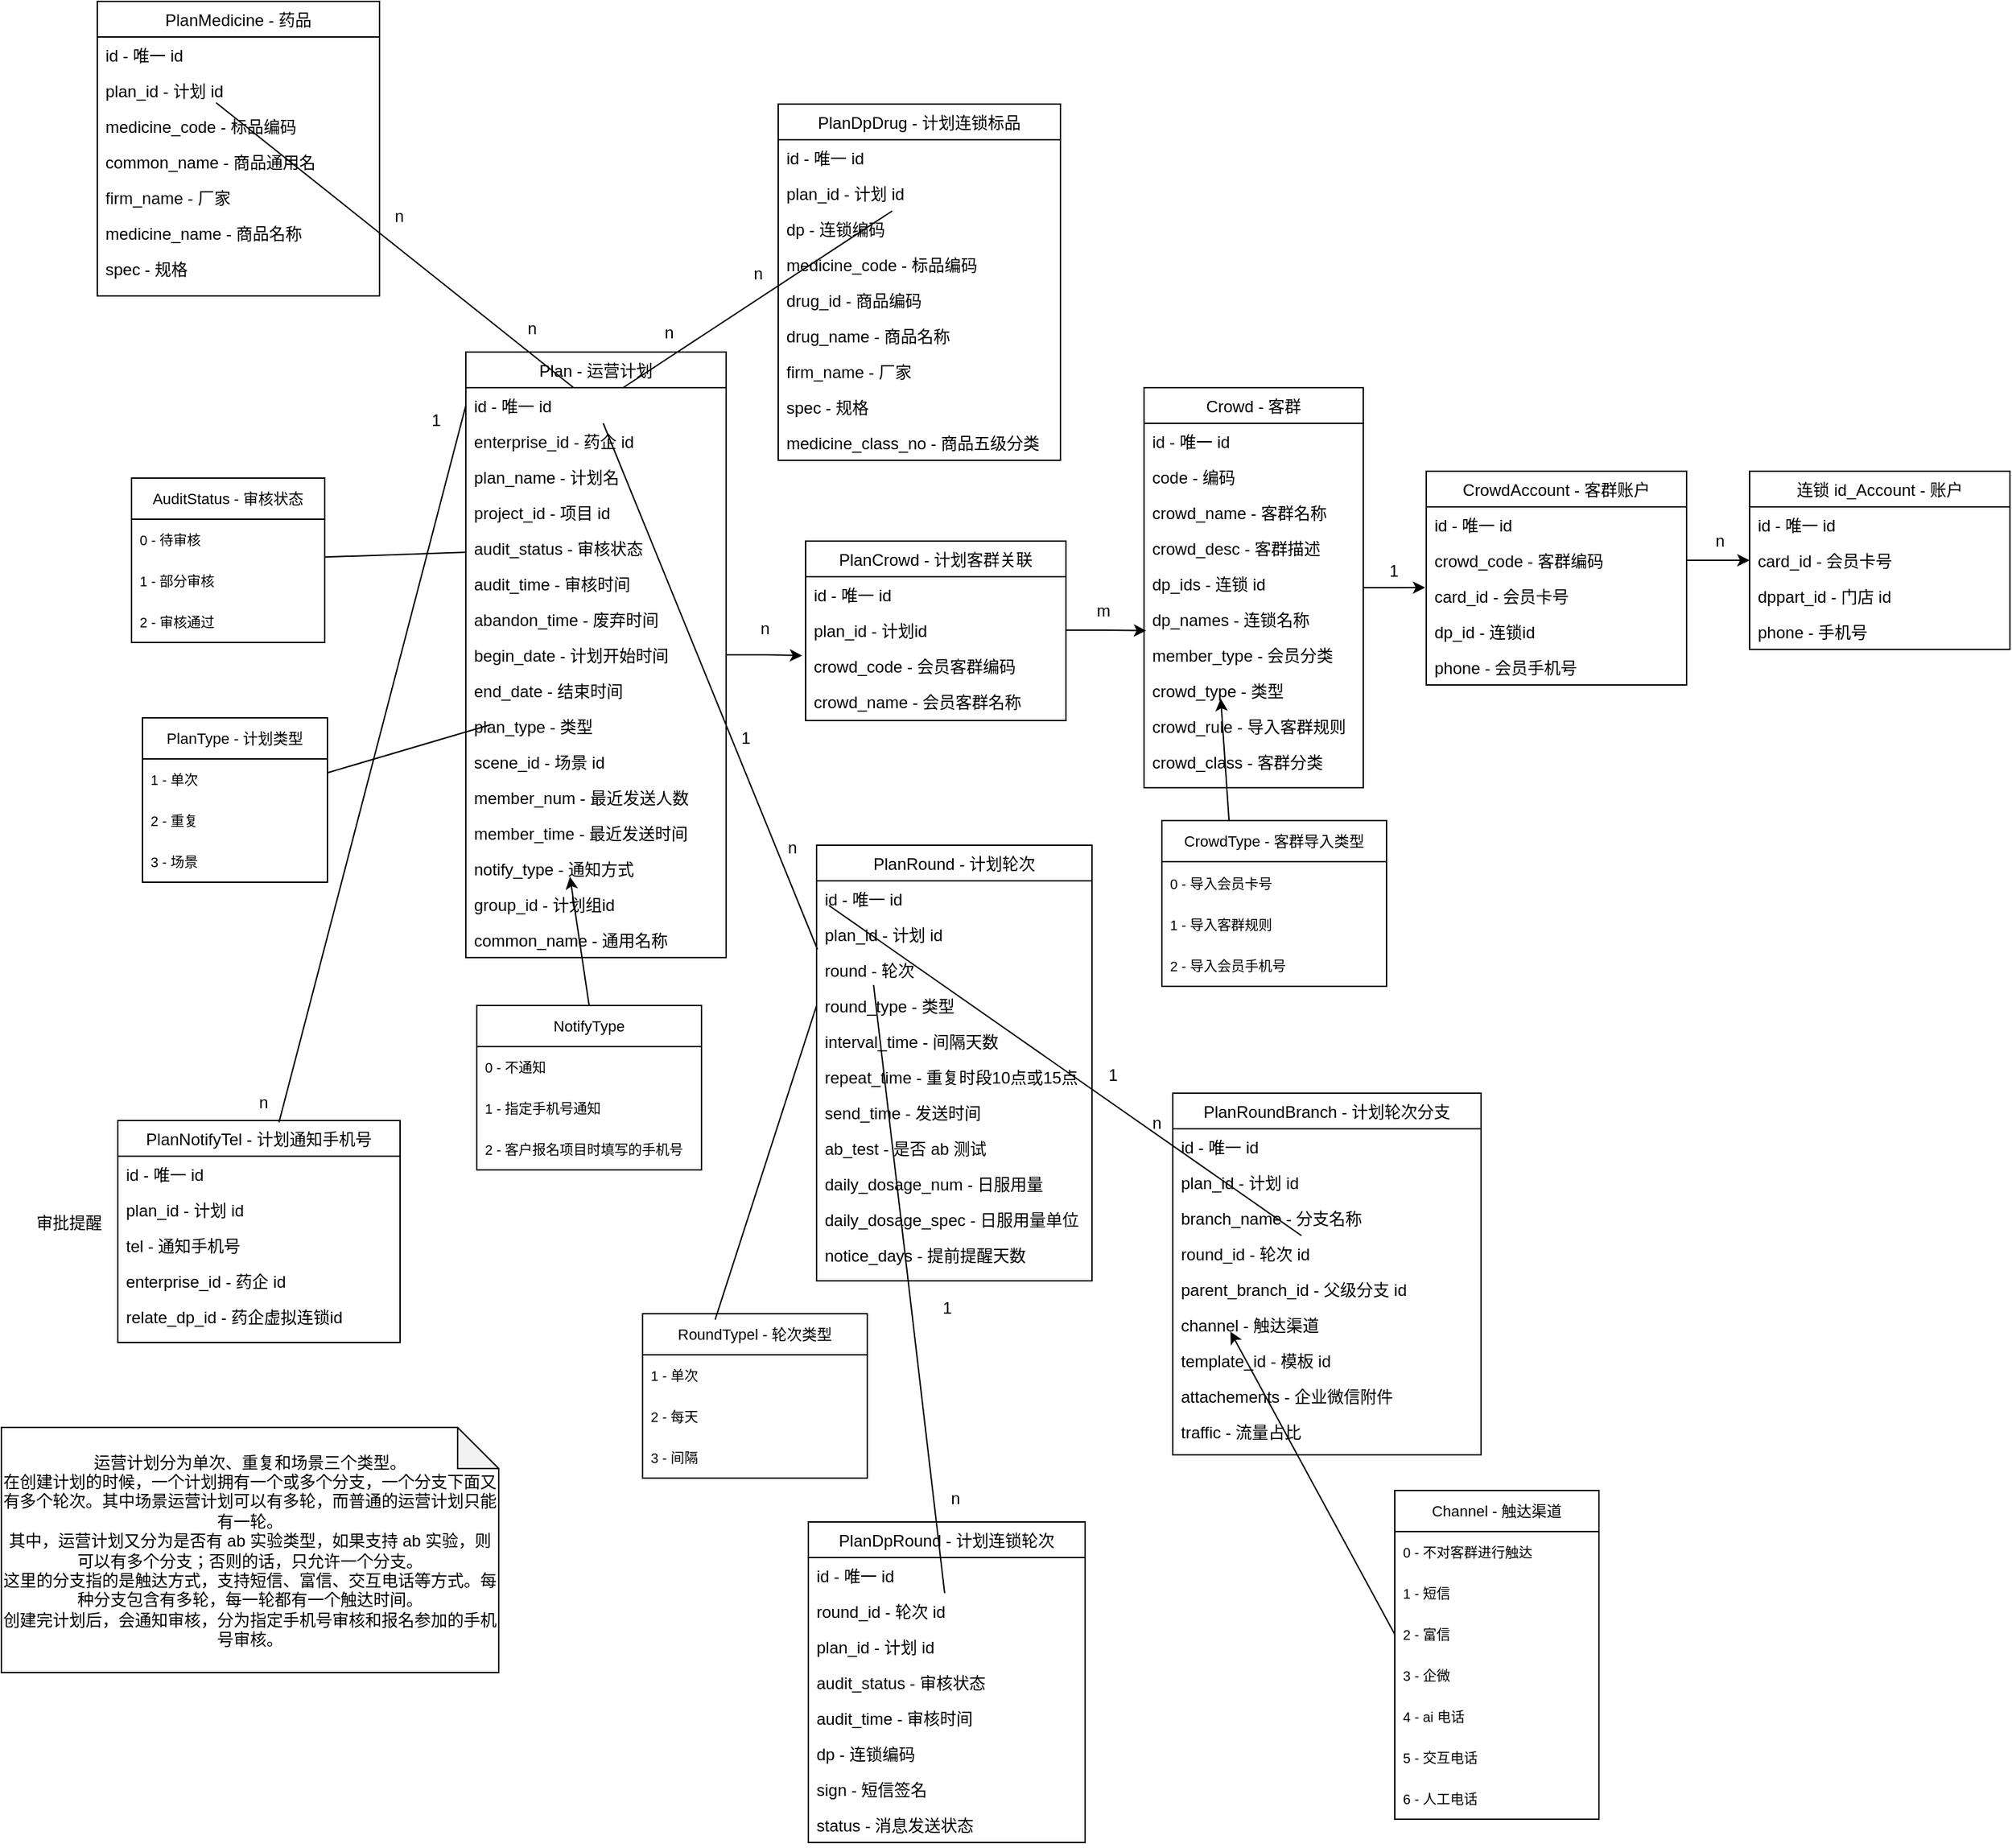 <mxfile version="24.7.6">
  <diagram id="C5RBs43oDa-KdzZeNtuy" name="Page-1">
    <mxGraphModel dx="2048" dy="1928" grid="0" gridSize="10" guides="1" tooltips="1" connect="1" arrows="1" fold="1" page="1" pageScale="1" pageWidth="827" pageHeight="1169" math="0" shadow="0">
      <root>
        <mxCell id="WIyWlLk6GJQsqaUBKTNV-0" />
        <mxCell id="WIyWlLk6GJQsqaUBKTNV-1" parent="WIyWlLk6GJQsqaUBKTNV-0" />
        <mxCell id="zkfFHV4jXpPFQw0GAbJ--17" value="Plan - 运营计划" style="swimlane;fontStyle=0;align=center;verticalAlign=top;childLayout=stackLayout;horizontal=1;startSize=26;horizontalStack=0;resizeParent=1;resizeLast=0;collapsible=1;marginBottom=0;rounded=0;shadow=0;strokeWidth=1;" parent="WIyWlLk6GJQsqaUBKTNV-1" vertex="1">
          <mxGeometry x="37" y="30" width="190" height="442" as="geometry">
            <mxRectangle x="550" y="140" width="160" height="26" as="alternateBounds" />
          </mxGeometry>
        </mxCell>
        <mxCell id="zkfFHV4jXpPFQw0GAbJ--18" value="id - 唯一 id" style="text;align=left;verticalAlign=top;spacingLeft=4;spacingRight=4;overflow=hidden;rotatable=0;points=[[0,0.5],[1,0.5]];portConstraint=eastwest;" parent="zkfFHV4jXpPFQw0GAbJ--17" vertex="1">
          <mxGeometry y="26" width="190" height="26" as="geometry" />
        </mxCell>
        <mxCell id="zkfFHV4jXpPFQw0GAbJ--19" value="enterprise_id - 药企 id" style="text;align=left;verticalAlign=top;spacingLeft=4;spacingRight=4;overflow=hidden;rotatable=0;points=[[0,0.5],[1,0.5]];portConstraint=eastwest;rounded=0;shadow=0;html=0;" parent="zkfFHV4jXpPFQw0GAbJ--17" vertex="1">
          <mxGeometry y="52" width="190" height="26" as="geometry" />
        </mxCell>
        <mxCell id="zkfFHV4jXpPFQw0GAbJ--20" value="plan_name - 计划名" style="text;align=left;verticalAlign=top;spacingLeft=4;spacingRight=4;overflow=hidden;rotatable=0;points=[[0,0.5],[1,0.5]];portConstraint=eastwest;rounded=0;shadow=0;html=0;" parent="zkfFHV4jXpPFQw0GAbJ--17" vertex="1">
          <mxGeometry y="78" width="190" height="26" as="geometry" />
        </mxCell>
        <mxCell id="zkfFHV4jXpPFQw0GAbJ--21" value="project_id - 项目 id" style="text;align=left;verticalAlign=top;spacingLeft=4;spacingRight=4;overflow=hidden;rotatable=0;points=[[0,0.5],[1,0.5]];portConstraint=eastwest;rounded=0;shadow=0;html=0;" parent="zkfFHV4jXpPFQw0GAbJ--17" vertex="1">
          <mxGeometry y="104" width="190" height="26" as="geometry" />
        </mxCell>
        <mxCell id="TR6bL41RCAvyLO98oC15-0" value="audit_status - 审核状态" style="text;align=left;verticalAlign=top;spacingLeft=4;spacingRight=4;overflow=hidden;rotatable=0;points=[[0,0.5],[1,0.5]];portConstraint=eastwest;rounded=0;shadow=0;html=0;" parent="zkfFHV4jXpPFQw0GAbJ--17" vertex="1">
          <mxGeometry y="130" width="190" height="26" as="geometry" />
        </mxCell>
        <mxCell id="TR6bL41RCAvyLO98oC15-1" value="audit_time - 审核时间" style="text;align=left;verticalAlign=top;spacingLeft=4;spacingRight=4;overflow=hidden;rotatable=0;points=[[0,0.5],[1,0.5]];portConstraint=eastwest;rounded=0;shadow=0;html=0;" parent="zkfFHV4jXpPFQw0GAbJ--17" vertex="1">
          <mxGeometry y="156" width="190" height="26" as="geometry" />
        </mxCell>
        <mxCell id="TR6bL41RCAvyLO98oC15-2" value="abandon_time - 废弃时间" style="text;align=left;verticalAlign=top;spacingLeft=4;spacingRight=4;overflow=hidden;rotatable=0;points=[[0,0.5],[1,0.5]];portConstraint=eastwest;rounded=0;shadow=0;html=0;" parent="zkfFHV4jXpPFQw0GAbJ--17" vertex="1">
          <mxGeometry y="182" width="190" height="26" as="geometry" />
        </mxCell>
        <mxCell id="TR6bL41RCAvyLO98oC15-3" value="begin_date - 计划开始时间" style="text;align=left;verticalAlign=top;spacingLeft=4;spacingRight=4;overflow=hidden;rotatable=0;points=[[0,0.5],[1,0.5]];portConstraint=eastwest;rounded=0;shadow=0;html=0;" parent="zkfFHV4jXpPFQw0GAbJ--17" vertex="1">
          <mxGeometry y="208" width="190" height="26" as="geometry" />
        </mxCell>
        <mxCell id="TR6bL41RCAvyLO98oC15-4" value="end_date - 结束时间" style="text;align=left;verticalAlign=top;spacingLeft=4;spacingRight=4;overflow=hidden;rotatable=0;points=[[0,0.5],[1,0.5]];portConstraint=eastwest;rounded=0;shadow=0;html=0;" parent="zkfFHV4jXpPFQw0GAbJ--17" vertex="1">
          <mxGeometry y="234" width="190" height="26" as="geometry" />
        </mxCell>
        <mxCell id="TR6bL41RCAvyLO98oC15-5" value="plan_type - 类型" style="text;align=left;verticalAlign=top;spacingLeft=4;spacingRight=4;overflow=hidden;rotatable=0;points=[[0,0.5],[1,0.5]];portConstraint=eastwest;rounded=0;shadow=0;html=0;" parent="zkfFHV4jXpPFQw0GAbJ--17" vertex="1">
          <mxGeometry y="260" width="190" height="26" as="geometry" />
        </mxCell>
        <mxCell id="TR6bL41RCAvyLO98oC15-6" value="scene_id - 场景 id" style="text;align=left;verticalAlign=top;spacingLeft=4;spacingRight=4;overflow=hidden;rotatable=0;points=[[0,0.5],[1,0.5]];portConstraint=eastwest;rounded=0;shadow=0;html=0;" parent="zkfFHV4jXpPFQw0GAbJ--17" vertex="1">
          <mxGeometry y="286" width="190" height="26" as="geometry" />
        </mxCell>
        <mxCell id="TR6bL41RCAvyLO98oC15-8" value="member_num - 最近发送人数" style="text;align=left;verticalAlign=top;spacingLeft=4;spacingRight=4;overflow=hidden;rotatable=0;points=[[0,0.5],[1,0.5]];portConstraint=eastwest;rounded=0;shadow=0;html=0;" parent="zkfFHV4jXpPFQw0GAbJ--17" vertex="1">
          <mxGeometry y="312" width="190" height="26" as="geometry" />
        </mxCell>
        <mxCell id="TR6bL41RCAvyLO98oC15-9" value="member_time - 最近发送时间" style="text;align=left;verticalAlign=top;spacingLeft=4;spacingRight=4;overflow=hidden;rotatable=0;points=[[0,0.5],[1,0.5]];portConstraint=eastwest;rounded=0;shadow=0;html=0;" parent="zkfFHV4jXpPFQw0GAbJ--17" vertex="1">
          <mxGeometry y="338" width="190" height="26" as="geometry" />
        </mxCell>
        <mxCell id="TR6bL41RCAvyLO98oC15-10" value="notify_type - 通知方式" style="text;align=left;verticalAlign=top;spacingLeft=4;spacingRight=4;overflow=hidden;rotatable=0;points=[[0,0.5],[1,0.5]];portConstraint=eastwest;rounded=0;shadow=0;html=0;" parent="zkfFHV4jXpPFQw0GAbJ--17" vertex="1">
          <mxGeometry y="364" width="190" height="26" as="geometry" />
        </mxCell>
        <mxCell id="TR6bL41RCAvyLO98oC15-17" value="" style="endArrow=classic;html=1;rounded=0;exitX=0.5;exitY=0;exitDx=0;exitDy=0;" parent="zkfFHV4jXpPFQw0GAbJ--17" source="TR6bL41RCAvyLO98oC15-13" edge="1">
          <mxGeometry width="50" height="50" relative="1" as="geometry">
            <mxPoint x="60" y="469" as="sourcePoint" />
            <mxPoint x="76" y="383" as="targetPoint" />
          </mxGeometry>
        </mxCell>
        <mxCell id="TR6bL41RCAvyLO98oC15-11" value="group_id - 计划组id" style="text;align=left;verticalAlign=top;spacingLeft=4;spacingRight=4;overflow=hidden;rotatable=0;points=[[0,0.5],[1,0.5]];portConstraint=eastwest;rounded=0;shadow=0;html=0;" parent="zkfFHV4jXpPFQw0GAbJ--17" vertex="1">
          <mxGeometry y="390" width="190" height="26" as="geometry" />
        </mxCell>
        <mxCell id="TR6bL41RCAvyLO98oC15-12" value="common_name - 通用名称" style="text;align=left;verticalAlign=top;spacingLeft=4;spacingRight=4;overflow=hidden;rotatable=0;points=[[0,0.5],[1,0.5]];portConstraint=eastwest;rounded=0;shadow=0;html=0;" parent="zkfFHV4jXpPFQw0GAbJ--17" vertex="1">
          <mxGeometry y="416" width="190" height="26" as="geometry" />
        </mxCell>
        <mxCell id="TR6bL41RCAvyLO98oC15-13" value="&lt;font style=&quot;font-size: 11px;&quot;&gt;NotifyType&lt;/font&gt;" style="swimlane;fontStyle=0;childLayout=stackLayout;horizontal=1;startSize=30;horizontalStack=0;resizeParent=1;resizeParentMax=0;resizeLast=0;collapsible=1;marginBottom=0;whiteSpace=wrap;html=1;" parent="WIyWlLk6GJQsqaUBKTNV-1" vertex="1">
          <mxGeometry x="45" y="507" width="164" height="120" as="geometry" />
        </mxCell>
        <mxCell id="TR6bL41RCAvyLO98oC15-14" value="&lt;font style=&quot;font-size: 10px;&quot;&gt;0 -&amp;nbsp;不通知&lt;/font&gt;" style="text;strokeColor=none;fillColor=none;align=left;verticalAlign=middle;spacingLeft=4;spacingRight=4;overflow=hidden;points=[[0,0.5],[1,0.5]];portConstraint=eastwest;rotatable=0;whiteSpace=wrap;html=1;" parent="TR6bL41RCAvyLO98oC15-13" vertex="1">
          <mxGeometry y="30" width="164" height="30" as="geometry" />
        </mxCell>
        <mxCell id="TR6bL41RCAvyLO98oC15-15" value="&lt;font style=&quot;font-size: 10px;&quot;&gt;1 -&amp;nbsp;指定手机号通知&lt;/font&gt;" style="text;strokeColor=none;fillColor=none;align=left;verticalAlign=middle;spacingLeft=4;spacingRight=4;overflow=hidden;points=[[0,0.5],[1,0.5]];portConstraint=eastwest;rotatable=0;whiteSpace=wrap;html=1;" parent="TR6bL41RCAvyLO98oC15-13" vertex="1">
          <mxGeometry y="60" width="164" height="30" as="geometry" />
        </mxCell>
        <mxCell id="TR6bL41RCAvyLO98oC15-16" value="&lt;font style=&quot;font-size: 10px;&quot;&gt;2 -&amp;nbsp;客户报名项目时填写的手机号&lt;/font&gt;" style="text;strokeColor=none;fillColor=none;align=left;verticalAlign=middle;spacingLeft=4;spacingRight=4;overflow=hidden;points=[[0,0.5],[1,0.5]];portConstraint=eastwest;rotatable=0;whiteSpace=wrap;html=1;" parent="TR6bL41RCAvyLO98oC15-13" vertex="1">
          <mxGeometry y="90" width="164" height="30" as="geometry" />
        </mxCell>
        <mxCell id="TR6bL41RCAvyLO98oC15-18" value="PlanCrowd - 计划客群关联" style="swimlane;fontStyle=0;align=center;verticalAlign=top;childLayout=stackLayout;horizontal=1;startSize=26;horizontalStack=0;resizeParent=1;resizeLast=0;collapsible=1;marginBottom=0;rounded=0;shadow=0;strokeWidth=1;" parent="WIyWlLk6GJQsqaUBKTNV-1" vertex="1">
          <mxGeometry x="285" y="168" width="190" height="131" as="geometry">
            <mxRectangle x="550" y="140" width="160" height="26" as="alternateBounds" />
          </mxGeometry>
        </mxCell>
        <mxCell id="TR6bL41RCAvyLO98oC15-19" value="id - 唯一 id" style="text;align=left;verticalAlign=top;spacingLeft=4;spacingRight=4;overflow=hidden;rotatable=0;points=[[0,0.5],[1,0.5]];portConstraint=eastwest;" parent="TR6bL41RCAvyLO98oC15-18" vertex="1">
          <mxGeometry y="26" width="190" height="26" as="geometry" />
        </mxCell>
        <mxCell id="TR6bL41RCAvyLO98oC15-20" value="plan_id - 计划id" style="text;align=left;verticalAlign=top;spacingLeft=4;spacingRight=4;overflow=hidden;rotatable=0;points=[[0,0.5],[1,0.5]];portConstraint=eastwest;rounded=0;shadow=0;html=0;" parent="TR6bL41RCAvyLO98oC15-18" vertex="1">
          <mxGeometry y="52" width="190" height="26" as="geometry" />
        </mxCell>
        <mxCell id="TR6bL41RCAvyLO98oC15-21" value="crowd_code - 会员客群编码" style="text;align=left;verticalAlign=top;spacingLeft=4;spacingRight=4;overflow=hidden;rotatable=0;points=[[0,0.5],[1,0.5]];portConstraint=eastwest;rounded=0;shadow=0;html=0;" parent="TR6bL41RCAvyLO98oC15-18" vertex="1">
          <mxGeometry y="78" width="190" height="26" as="geometry" />
        </mxCell>
        <mxCell id="TR6bL41RCAvyLO98oC15-22" value="crowd_name - 会员客群名称" style="text;align=left;verticalAlign=top;spacingLeft=4;spacingRight=4;overflow=hidden;rotatable=0;points=[[0,0.5],[1,0.5]];portConstraint=eastwest;rounded=0;shadow=0;html=0;" parent="TR6bL41RCAvyLO98oC15-18" vertex="1">
          <mxGeometry y="104" width="190" height="26" as="geometry" />
        </mxCell>
        <mxCell id="TR6bL41RCAvyLO98oC15-36" value="Crowd - 客群" style="swimlane;fontStyle=0;align=center;verticalAlign=top;childLayout=stackLayout;horizontal=1;startSize=26;horizontalStack=0;resizeParent=1;resizeLast=0;collapsible=1;marginBottom=0;rounded=0;shadow=0;strokeWidth=1;" parent="WIyWlLk6GJQsqaUBKTNV-1" vertex="1">
          <mxGeometry x="532" y="56" width="160" height="292" as="geometry">
            <mxRectangle x="550" y="140" width="160" height="26" as="alternateBounds" />
          </mxGeometry>
        </mxCell>
        <mxCell id="TR6bL41RCAvyLO98oC15-37" value="id - 唯一 id" style="text;align=left;verticalAlign=top;spacingLeft=4;spacingRight=4;overflow=hidden;rotatable=0;points=[[0,0.5],[1,0.5]];portConstraint=eastwest;" parent="TR6bL41RCAvyLO98oC15-36" vertex="1">
          <mxGeometry y="26" width="160" height="26" as="geometry" />
        </mxCell>
        <mxCell id="TR6bL41RCAvyLO98oC15-38" value="code - 编码" style="text;align=left;verticalAlign=top;spacingLeft=4;spacingRight=4;overflow=hidden;rotatable=0;points=[[0,0.5],[1,0.5]];portConstraint=eastwest;rounded=0;shadow=0;html=0;" parent="TR6bL41RCAvyLO98oC15-36" vertex="1">
          <mxGeometry y="52" width="160" height="26" as="geometry" />
        </mxCell>
        <mxCell id="TR6bL41RCAvyLO98oC15-39" value="crowd_name - 客群名称" style="text;align=left;verticalAlign=top;spacingLeft=4;spacingRight=4;overflow=hidden;rotatable=0;points=[[0,0.5],[1,0.5]];portConstraint=eastwest;rounded=0;shadow=0;html=0;" parent="TR6bL41RCAvyLO98oC15-36" vertex="1">
          <mxGeometry y="78" width="160" height="26" as="geometry" />
        </mxCell>
        <mxCell id="TR6bL41RCAvyLO98oC15-40" value="crowd_desc - 客群描述" style="text;align=left;verticalAlign=top;spacingLeft=4;spacingRight=4;overflow=hidden;rotatable=0;points=[[0,0.5],[1,0.5]];portConstraint=eastwest;rounded=0;shadow=0;html=0;" parent="TR6bL41RCAvyLO98oC15-36" vertex="1">
          <mxGeometry y="104" width="160" height="26" as="geometry" />
        </mxCell>
        <mxCell id="TR6bL41RCAvyLO98oC15-41" value="dp_ids - 连锁 id" style="text;align=left;verticalAlign=top;spacingLeft=4;spacingRight=4;overflow=hidden;rotatable=0;points=[[0,0.5],[1,0.5]];portConstraint=eastwest;rounded=0;shadow=0;html=0;" parent="TR6bL41RCAvyLO98oC15-36" vertex="1">
          <mxGeometry y="130" width="160" height="26" as="geometry" />
        </mxCell>
        <mxCell id="TR6bL41RCAvyLO98oC15-42" value="dp_names - 连锁名称" style="text;align=left;verticalAlign=top;spacingLeft=4;spacingRight=4;overflow=hidden;rotatable=0;points=[[0,0.5],[1,0.5]];portConstraint=eastwest;rounded=0;shadow=0;html=0;" parent="TR6bL41RCAvyLO98oC15-36" vertex="1">
          <mxGeometry y="156" width="160" height="26" as="geometry" />
        </mxCell>
        <mxCell id="TR6bL41RCAvyLO98oC15-43" value="member_type - 会员分类" style="text;align=left;verticalAlign=top;spacingLeft=4;spacingRight=4;overflow=hidden;rotatable=0;points=[[0,0.5],[1,0.5]];portConstraint=eastwest;rounded=0;shadow=0;html=0;" parent="TR6bL41RCAvyLO98oC15-36" vertex="1">
          <mxGeometry y="182" width="160" height="26" as="geometry" />
        </mxCell>
        <mxCell id="TR6bL41RCAvyLO98oC15-44" value="crowd_type - 类型" style="text;align=left;verticalAlign=top;spacingLeft=4;spacingRight=4;overflow=hidden;rotatable=0;points=[[0,0.5],[1,0.5]];portConstraint=eastwest;rounded=0;shadow=0;html=0;" parent="TR6bL41RCAvyLO98oC15-36" vertex="1">
          <mxGeometry y="208" width="160" height="26" as="geometry" />
        </mxCell>
        <mxCell id="TR6bL41RCAvyLO98oC15-59" value="" style="endArrow=classic;html=1;rounded=0;exitX=0.299;exitY=0;exitDx=0;exitDy=0;exitPerimeter=0;" parent="TR6bL41RCAvyLO98oC15-36" source="TR6bL41RCAvyLO98oC15-54" edge="1">
          <mxGeometry width="50" height="50" relative="1" as="geometry">
            <mxPoint x="189" y="305" as="sourcePoint" />
            <mxPoint x="56" y="227" as="targetPoint" />
          </mxGeometry>
        </mxCell>
        <mxCell id="TR6bL41RCAvyLO98oC15-45" value="crowd_rule - 导入客群规则" style="text;align=left;verticalAlign=top;spacingLeft=4;spacingRight=4;overflow=hidden;rotatable=0;points=[[0,0.5],[1,0.5]];portConstraint=eastwest;rounded=0;shadow=0;html=0;" parent="TR6bL41RCAvyLO98oC15-36" vertex="1">
          <mxGeometry y="234" width="160" height="26" as="geometry" />
        </mxCell>
        <mxCell id="TR6bL41RCAvyLO98oC15-46" value="crowd_class - 客群分类" style="text;align=left;verticalAlign=top;spacingLeft=4;spacingRight=4;overflow=hidden;rotatable=0;points=[[0,0.5],[1,0.5]];portConstraint=eastwest;rounded=0;shadow=0;html=0;" parent="TR6bL41RCAvyLO98oC15-36" vertex="1">
          <mxGeometry y="260" width="160" height="26" as="geometry" />
        </mxCell>
        <mxCell id="TR6bL41RCAvyLO98oC15-54" value="&lt;font style=&quot;font-size: 11px;&quot;&gt;CrowdType - 客群导入类型&lt;/font&gt;" style="swimlane;fontStyle=0;childLayout=stackLayout;horizontal=1;startSize=30;horizontalStack=0;resizeParent=1;resizeParentMax=0;resizeLast=0;collapsible=1;marginBottom=0;whiteSpace=wrap;html=1;" parent="WIyWlLk6GJQsqaUBKTNV-1" vertex="1">
          <mxGeometry x="545" y="372" width="164" height="121" as="geometry" />
        </mxCell>
        <mxCell id="TR6bL41RCAvyLO98oC15-55" value="&lt;font style=&quot;font-size: 10px;&quot;&gt;0 -&amp;nbsp;导入会员卡号&lt;/font&gt;" style="text;strokeColor=none;fillColor=none;align=left;verticalAlign=middle;spacingLeft=4;spacingRight=4;overflow=hidden;points=[[0,0.5],[1,0.5]];portConstraint=eastwest;rotatable=0;whiteSpace=wrap;html=1;" parent="TR6bL41RCAvyLO98oC15-54" vertex="1">
          <mxGeometry y="30" width="164" height="31" as="geometry" />
        </mxCell>
        <mxCell id="TR6bL41RCAvyLO98oC15-56" value="&lt;font style=&quot;font-size: 10px;&quot;&gt;1 -&amp;nbsp;导入客群规则&lt;/font&gt;" style="text;strokeColor=none;fillColor=none;align=left;verticalAlign=middle;spacingLeft=4;spacingRight=4;overflow=hidden;points=[[0,0.5],[1,0.5]];portConstraint=eastwest;rotatable=0;whiteSpace=wrap;html=1;" parent="TR6bL41RCAvyLO98oC15-54" vertex="1">
          <mxGeometry y="61" width="164" height="30" as="geometry" />
        </mxCell>
        <mxCell id="TR6bL41RCAvyLO98oC15-57" value="&lt;font style=&quot;font-size: 10px;&quot;&gt;2 -&amp;nbsp;导入会员手机号&lt;/font&gt;" style="text;strokeColor=none;fillColor=none;align=left;verticalAlign=middle;spacingLeft=4;spacingRight=4;overflow=hidden;points=[[0,0.5],[1,0.5]];portConstraint=eastwest;rotatable=0;whiteSpace=wrap;html=1;" parent="TR6bL41RCAvyLO98oC15-54" vertex="1">
          <mxGeometry y="91" width="164" height="30" as="geometry" />
        </mxCell>
        <mxCell id="TR6bL41RCAvyLO98oC15-62" style="edgeStyle=orthogonalEdgeStyle;rounded=0;orthogonalLoop=1;jettySize=auto;html=1;entryX=-0.013;entryY=0.214;entryDx=0;entryDy=0;entryPerimeter=0;" parent="WIyWlLk6GJQsqaUBKTNV-1" source="TR6bL41RCAvyLO98oC15-3" target="TR6bL41RCAvyLO98oC15-21" edge="1">
          <mxGeometry relative="1" as="geometry" />
        </mxCell>
        <mxCell id="TR6bL41RCAvyLO98oC15-63" value="" style="edgeStyle=orthogonalEdgeStyle;rounded=0;orthogonalLoop=1;jettySize=auto;html=1;entryX=0.01;entryY=0.821;entryDx=0;entryDy=0;entryPerimeter=0;" parent="WIyWlLk6GJQsqaUBKTNV-1" source="TR6bL41RCAvyLO98oC15-20" target="TR6bL41RCAvyLO98oC15-42" edge="1">
          <mxGeometry relative="1" as="geometry">
            <mxPoint x="520" y="233" as="targetPoint" />
          </mxGeometry>
        </mxCell>
        <mxCell id="TR6bL41RCAvyLO98oC15-64" value="n" style="text;html=1;align=center;verticalAlign=middle;resizable=0;points=[];autosize=1;strokeColor=none;fillColor=none;" parent="WIyWlLk6GJQsqaUBKTNV-1" vertex="1">
          <mxGeometry x="242" y="219" width="25" height="26" as="geometry" />
        </mxCell>
        <mxCell id="TR6bL41RCAvyLO98oC15-65" value="m" style="text;html=1;align=center;verticalAlign=middle;resizable=0;points=[];autosize=1;strokeColor=none;fillColor=none;" parent="WIyWlLk6GJQsqaUBKTNV-1" vertex="1">
          <mxGeometry x="488" y="206" width="28" height="26" as="geometry" />
        </mxCell>
        <mxCell id="TR6bL41RCAvyLO98oC15-66" value="CrowdAccount - 客群账户" style="swimlane;fontStyle=0;align=center;verticalAlign=top;childLayout=stackLayout;horizontal=1;startSize=26;horizontalStack=0;resizeParent=1;resizeLast=0;collapsible=1;marginBottom=0;rounded=0;shadow=0;strokeWidth=1;" parent="WIyWlLk6GJQsqaUBKTNV-1" vertex="1">
          <mxGeometry x="738" y="117" width="190" height="156" as="geometry">
            <mxRectangle x="550" y="140" width="160" height="26" as="alternateBounds" />
          </mxGeometry>
        </mxCell>
        <mxCell id="TR6bL41RCAvyLO98oC15-67" value="id - 唯一 id" style="text;align=left;verticalAlign=top;spacingLeft=4;spacingRight=4;overflow=hidden;rotatable=0;points=[[0,0.5],[1,0.5]];portConstraint=eastwest;" parent="TR6bL41RCAvyLO98oC15-66" vertex="1">
          <mxGeometry y="26" width="190" height="26" as="geometry" />
        </mxCell>
        <mxCell id="TR6bL41RCAvyLO98oC15-68" value="crowd_code - 客群编码" style="text;align=left;verticalAlign=top;spacingLeft=4;spacingRight=4;overflow=hidden;rotatable=0;points=[[0,0.5],[1,0.5]];portConstraint=eastwest;rounded=0;shadow=0;html=0;" parent="TR6bL41RCAvyLO98oC15-66" vertex="1">
          <mxGeometry y="52" width="190" height="26" as="geometry" />
        </mxCell>
        <mxCell id="TR6bL41RCAvyLO98oC15-69" value="card_id - 会员卡号" style="text;align=left;verticalAlign=top;spacingLeft=4;spacingRight=4;overflow=hidden;rotatable=0;points=[[0,0.5],[1,0.5]];portConstraint=eastwest;rounded=0;shadow=0;html=0;" parent="TR6bL41RCAvyLO98oC15-66" vertex="1">
          <mxGeometry y="78" width="190" height="26" as="geometry" />
        </mxCell>
        <mxCell id="TR6bL41RCAvyLO98oC15-70" value="dp_id - 连锁id" style="text;align=left;verticalAlign=top;spacingLeft=4;spacingRight=4;overflow=hidden;rotatable=0;points=[[0,0.5],[1,0.5]];portConstraint=eastwest;rounded=0;shadow=0;html=0;" parent="TR6bL41RCAvyLO98oC15-66" vertex="1">
          <mxGeometry y="104" width="190" height="26" as="geometry" />
        </mxCell>
        <mxCell id="TR6bL41RCAvyLO98oC15-71" value="phone - 会员手机号" style="text;align=left;verticalAlign=top;spacingLeft=4;spacingRight=4;overflow=hidden;rotatable=0;points=[[0,0.5],[1,0.5]];portConstraint=eastwest;rounded=0;shadow=0;html=0;" parent="TR6bL41RCAvyLO98oC15-66" vertex="1">
          <mxGeometry y="130" width="190" height="26" as="geometry" />
        </mxCell>
        <mxCell id="TR6bL41RCAvyLO98oC15-72" value="连锁 id_Account - 账户" style="swimlane;fontStyle=0;align=center;verticalAlign=top;childLayout=stackLayout;horizontal=1;startSize=26;horizontalStack=0;resizeParent=1;resizeLast=0;collapsible=1;marginBottom=0;rounded=0;shadow=0;strokeWidth=1;" parent="WIyWlLk6GJQsqaUBKTNV-1" vertex="1">
          <mxGeometry x="974" y="117" width="190" height="130" as="geometry">
            <mxRectangle x="550" y="140" width="160" height="26" as="alternateBounds" />
          </mxGeometry>
        </mxCell>
        <mxCell id="TR6bL41RCAvyLO98oC15-73" value="id - 唯一 id" style="text;align=left;verticalAlign=top;spacingLeft=4;spacingRight=4;overflow=hidden;rotatable=0;points=[[0,0.5],[1,0.5]];portConstraint=eastwest;" parent="TR6bL41RCAvyLO98oC15-72" vertex="1">
          <mxGeometry y="26" width="190" height="26" as="geometry" />
        </mxCell>
        <mxCell id="TR6bL41RCAvyLO98oC15-75" value="card_id - 会员卡号" style="text;align=left;verticalAlign=top;spacingLeft=4;spacingRight=4;overflow=hidden;rotatable=0;points=[[0,0.5],[1,0.5]];portConstraint=eastwest;rounded=0;shadow=0;html=0;" parent="TR6bL41RCAvyLO98oC15-72" vertex="1">
          <mxGeometry y="52" width="190" height="26" as="geometry" />
        </mxCell>
        <mxCell id="TR6bL41RCAvyLO98oC15-76" value="dppart_id - 门店 id" style="text;align=left;verticalAlign=top;spacingLeft=4;spacingRight=4;overflow=hidden;rotatable=0;points=[[0,0.5],[1,0.5]];portConstraint=eastwest;rounded=0;shadow=0;html=0;" parent="TR6bL41RCAvyLO98oC15-72" vertex="1">
          <mxGeometry y="78" width="190" height="26" as="geometry" />
        </mxCell>
        <mxCell id="TR6bL41RCAvyLO98oC15-77" value="phone - 手机号" style="text;align=left;verticalAlign=top;spacingLeft=4;spacingRight=4;overflow=hidden;rotatable=0;points=[[0,0.5],[1,0.5]];portConstraint=eastwest;rounded=0;shadow=0;html=0;" parent="TR6bL41RCAvyLO98oC15-72" vertex="1">
          <mxGeometry y="104" width="190" height="26" as="geometry" />
        </mxCell>
        <mxCell id="TR6bL41RCAvyLO98oC15-78" style="edgeStyle=orthogonalEdgeStyle;rounded=0;orthogonalLoop=1;jettySize=auto;html=1;entryX=-0.004;entryY=0.265;entryDx=0;entryDy=0;entryPerimeter=0;" parent="WIyWlLk6GJQsqaUBKTNV-1" source="TR6bL41RCAvyLO98oC15-36" target="TR6bL41RCAvyLO98oC15-69" edge="1">
          <mxGeometry relative="1" as="geometry" />
        </mxCell>
        <mxCell id="TR6bL41RCAvyLO98oC15-79" style="edgeStyle=orthogonalEdgeStyle;rounded=0;orthogonalLoop=1;jettySize=auto;html=1;entryX=0;entryY=0.5;entryDx=0;entryDy=0;" parent="WIyWlLk6GJQsqaUBKTNV-1" source="TR6bL41RCAvyLO98oC15-68" target="TR6bL41RCAvyLO98oC15-75" edge="1">
          <mxGeometry relative="1" as="geometry" />
        </mxCell>
        <mxCell id="TR6bL41RCAvyLO98oC15-80" value="1" style="text;html=1;align=center;verticalAlign=middle;resizable=0;points=[];autosize=1;strokeColor=none;fillColor=none;" parent="WIyWlLk6GJQsqaUBKTNV-1" vertex="1">
          <mxGeometry x="701" y="177" width="25" height="26" as="geometry" />
        </mxCell>
        <mxCell id="TR6bL41RCAvyLO98oC15-81" value="n" style="text;html=1;align=center;verticalAlign=middle;resizable=0;points=[];autosize=1;strokeColor=none;fillColor=none;" parent="WIyWlLk6GJQsqaUBKTNV-1" vertex="1">
          <mxGeometry x="939" y="155" width="25" height="26" as="geometry" />
        </mxCell>
        <mxCell id="TR6bL41RCAvyLO98oC15-83" value="PlanDpRound - 计划连锁轮次" style="swimlane;fontStyle=0;align=center;verticalAlign=top;childLayout=stackLayout;horizontal=1;startSize=26;horizontalStack=0;resizeParent=1;resizeLast=0;collapsible=1;marginBottom=0;rounded=0;shadow=0;strokeWidth=1;" parent="WIyWlLk6GJQsqaUBKTNV-1" vertex="1">
          <mxGeometry x="287" y="884" width="202" height="234" as="geometry">
            <mxRectangle x="550" y="140" width="160" height="26" as="alternateBounds" />
          </mxGeometry>
        </mxCell>
        <mxCell id="TR6bL41RCAvyLO98oC15-84" value="id - 唯一 id" style="text;align=left;verticalAlign=top;spacingLeft=4;spacingRight=4;overflow=hidden;rotatable=0;points=[[0,0.5],[1,0.5]];portConstraint=eastwest;" parent="TR6bL41RCAvyLO98oC15-83" vertex="1">
          <mxGeometry y="26" width="202" height="26" as="geometry" />
        </mxCell>
        <mxCell id="TR6bL41RCAvyLO98oC15-85" value="round_id - 轮次 id" style="text;align=left;verticalAlign=top;spacingLeft=4;spacingRight=4;overflow=hidden;rotatable=0;points=[[0,0.5],[1,0.5]];portConstraint=eastwest;rounded=0;shadow=0;html=0;" parent="TR6bL41RCAvyLO98oC15-83" vertex="1">
          <mxGeometry y="52" width="202" height="26" as="geometry" />
        </mxCell>
        <mxCell id="TR6bL41RCAvyLO98oC15-86" value="plan_id - 计划 id" style="text;align=left;verticalAlign=top;spacingLeft=4;spacingRight=4;overflow=hidden;rotatable=0;points=[[0,0.5],[1,0.5]];portConstraint=eastwest;rounded=0;shadow=0;html=0;" parent="TR6bL41RCAvyLO98oC15-83" vertex="1">
          <mxGeometry y="78" width="202" height="26" as="geometry" />
        </mxCell>
        <mxCell id="TR6bL41RCAvyLO98oC15-87" value="audit_status - 审核状态" style="text;align=left;verticalAlign=top;spacingLeft=4;spacingRight=4;overflow=hidden;rotatable=0;points=[[0,0.5],[1,0.5]];portConstraint=eastwest;rounded=0;shadow=0;html=0;" parent="TR6bL41RCAvyLO98oC15-83" vertex="1">
          <mxGeometry y="104" width="202" height="26" as="geometry" />
        </mxCell>
        <mxCell id="TR6bL41RCAvyLO98oC15-88" value="audit_time - 审核时间" style="text;align=left;verticalAlign=top;spacingLeft=4;spacingRight=4;overflow=hidden;rotatable=0;points=[[0,0.5],[1,0.5]];portConstraint=eastwest;rounded=0;shadow=0;html=0;" parent="TR6bL41RCAvyLO98oC15-83" vertex="1">
          <mxGeometry y="130" width="202" height="26" as="geometry" />
        </mxCell>
        <mxCell id="TR6bL41RCAvyLO98oC15-89" value="dp - 连锁编码" style="text;align=left;verticalAlign=top;spacingLeft=4;spacingRight=4;overflow=hidden;rotatable=0;points=[[0,0.5],[1,0.5]];portConstraint=eastwest;rounded=0;shadow=0;html=0;" parent="TR6bL41RCAvyLO98oC15-83" vertex="1">
          <mxGeometry y="156" width="202" height="26" as="geometry" />
        </mxCell>
        <mxCell id="TR6bL41RCAvyLO98oC15-90" value="sign - 短信签名" style="text;align=left;verticalAlign=top;spacingLeft=4;spacingRight=4;overflow=hidden;rotatable=0;points=[[0,0.5],[1,0.5]];portConstraint=eastwest;rounded=0;shadow=0;html=0;" parent="TR6bL41RCAvyLO98oC15-83" vertex="1">
          <mxGeometry y="182" width="202" height="26" as="geometry" />
        </mxCell>
        <mxCell id="TR6bL41RCAvyLO98oC15-91" value="status - 消息发送状态" style="text;align=left;verticalAlign=top;spacingLeft=4;spacingRight=4;overflow=hidden;rotatable=0;points=[[0,0.5],[1,0.5]];portConstraint=eastwest;rounded=0;shadow=0;html=0;" parent="TR6bL41RCAvyLO98oC15-83" vertex="1">
          <mxGeometry y="208" width="202" height="26" as="geometry" />
        </mxCell>
        <mxCell id="TR6bL41RCAvyLO98oC15-92" value="PlanDpDrug - 计划连锁标品" style="swimlane;fontStyle=0;align=center;verticalAlign=top;childLayout=stackLayout;horizontal=1;startSize=26;horizontalStack=0;resizeParent=1;resizeLast=0;collapsible=1;marginBottom=0;rounded=0;shadow=0;strokeWidth=1;" parent="WIyWlLk6GJQsqaUBKTNV-1" vertex="1">
          <mxGeometry x="265" y="-151" width="206" height="260" as="geometry">
            <mxRectangle x="550" y="140" width="160" height="26" as="alternateBounds" />
          </mxGeometry>
        </mxCell>
        <mxCell id="TR6bL41RCAvyLO98oC15-93" value="id - 唯一 id" style="text;align=left;verticalAlign=top;spacingLeft=4;spacingRight=4;overflow=hidden;rotatable=0;points=[[0,0.5],[1,0.5]];portConstraint=eastwest;" parent="TR6bL41RCAvyLO98oC15-92" vertex="1">
          <mxGeometry y="26" width="206" height="26" as="geometry" />
        </mxCell>
        <mxCell id="TR6bL41RCAvyLO98oC15-95" value="plan_id - 计划 id" style="text;align=left;verticalAlign=top;spacingLeft=4;spacingRight=4;overflow=hidden;rotatable=0;points=[[0,0.5],[1,0.5]];portConstraint=eastwest;rounded=0;shadow=0;html=0;" parent="TR6bL41RCAvyLO98oC15-92" vertex="1">
          <mxGeometry y="52" width="206" height="26" as="geometry" />
        </mxCell>
        <mxCell id="TR6bL41RCAvyLO98oC15-98" value="dp - 连锁编码" style="text;align=left;verticalAlign=top;spacingLeft=4;spacingRight=4;overflow=hidden;rotatable=0;points=[[0,0.5],[1,0.5]];portConstraint=eastwest;rounded=0;shadow=0;html=0;" parent="TR6bL41RCAvyLO98oC15-92" vertex="1">
          <mxGeometry y="78" width="206" height="26" as="geometry" />
        </mxCell>
        <mxCell id="TR6bL41RCAvyLO98oC15-99" value="medicine_code - 标品编码" style="text;align=left;verticalAlign=top;spacingLeft=4;spacingRight=4;overflow=hidden;rotatable=0;points=[[0,0.5],[1,0.5]];portConstraint=eastwest;rounded=0;shadow=0;html=0;" parent="TR6bL41RCAvyLO98oC15-92" vertex="1">
          <mxGeometry y="104" width="206" height="26" as="geometry" />
        </mxCell>
        <mxCell id="TR6bL41RCAvyLO98oC15-100" value="drug_id - 商品编码" style="text;align=left;verticalAlign=top;spacingLeft=4;spacingRight=4;overflow=hidden;rotatable=0;points=[[0,0.5],[1,0.5]];portConstraint=eastwest;rounded=0;shadow=0;html=0;" parent="TR6bL41RCAvyLO98oC15-92" vertex="1">
          <mxGeometry y="130" width="206" height="26" as="geometry" />
        </mxCell>
        <mxCell id="TR6bL41RCAvyLO98oC15-101" value="drug_name - 商品名称" style="text;align=left;verticalAlign=top;spacingLeft=4;spacingRight=4;overflow=hidden;rotatable=0;points=[[0,0.5],[1,0.5]];portConstraint=eastwest;rounded=0;shadow=0;html=0;" parent="TR6bL41RCAvyLO98oC15-92" vertex="1">
          <mxGeometry y="156" width="206" height="26" as="geometry" />
        </mxCell>
        <mxCell id="TR6bL41RCAvyLO98oC15-102" value="firm_name - 厂家" style="text;align=left;verticalAlign=top;spacingLeft=4;spacingRight=4;overflow=hidden;rotatable=0;points=[[0,0.5],[1,0.5]];portConstraint=eastwest;rounded=0;shadow=0;html=0;" parent="TR6bL41RCAvyLO98oC15-92" vertex="1">
          <mxGeometry y="182" width="206" height="26" as="geometry" />
        </mxCell>
        <mxCell id="TR6bL41RCAvyLO98oC15-103" value="spec - 规格" style="text;align=left;verticalAlign=top;spacingLeft=4;spacingRight=4;overflow=hidden;rotatable=0;points=[[0,0.5],[1,0.5]];portConstraint=eastwest;rounded=0;shadow=0;html=0;" parent="TR6bL41RCAvyLO98oC15-92" vertex="1">
          <mxGeometry y="208" width="206" height="26" as="geometry" />
        </mxCell>
        <mxCell id="TR6bL41RCAvyLO98oC15-104" value="medicine_class_no - 商品五级分类" style="text;align=left;verticalAlign=top;spacingLeft=4;spacingRight=4;overflow=hidden;rotatable=0;points=[[0,0.5],[1,0.5]];portConstraint=eastwest;rounded=0;shadow=0;html=0;" parent="TR6bL41RCAvyLO98oC15-92" vertex="1">
          <mxGeometry y="234" width="206" height="26" as="geometry" />
        </mxCell>
        <mxCell id="TR6bL41RCAvyLO98oC15-105" value="PlanMedicine - 药品" style="swimlane;fontStyle=0;align=center;verticalAlign=top;childLayout=stackLayout;horizontal=1;startSize=26;horizontalStack=0;resizeParent=1;resizeLast=0;collapsible=1;marginBottom=0;rounded=0;shadow=0;strokeWidth=1;" parent="WIyWlLk6GJQsqaUBKTNV-1" vertex="1">
          <mxGeometry x="-232" y="-226" width="206" height="215" as="geometry">
            <mxRectangle x="550" y="140" width="160" height="26" as="alternateBounds" />
          </mxGeometry>
        </mxCell>
        <mxCell id="TR6bL41RCAvyLO98oC15-106" value="id - 唯一 id" style="text;align=left;verticalAlign=top;spacingLeft=4;spacingRight=4;overflow=hidden;rotatable=0;points=[[0,0.5],[1,0.5]];portConstraint=eastwest;" parent="TR6bL41RCAvyLO98oC15-105" vertex="1">
          <mxGeometry y="26" width="206" height="26" as="geometry" />
        </mxCell>
        <mxCell id="TR6bL41RCAvyLO98oC15-107" value="plan_id - 计划 id" style="text;align=left;verticalAlign=top;spacingLeft=4;spacingRight=4;overflow=hidden;rotatable=0;points=[[0,0.5],[1,0.5]];portConstraint=eastwest;rounded=0;shadow=0;html=0;" parent="TR6bL41RCAvyLO98oC15-105" vertex="1">
          <mxGeometry y="52" width="206" height="26" as="geometry" />
        </mxCell>
        <mxCell id="TR6bL41RCAvyLO98oC15-109" value="medicine_code - 标品编码" style="text;align=left;verticalAlign=top;spacingLeft=4;spacingRight=4;overflow=hidden;rotatable=0;points=[[0,0.5],[1,0.5]];portConstraint=eastwest;rounded=0;shadow=0;html=0;" parent="TR6bL41RCAvyLO98oC15-105" vertex="1">
          <mxGeometry y="78" width="206" height="26" as="geometry" />
        </mxCell>
        <mxCell id="TR6bL41RCAvyLO98oC15-110" value="common_name - 商品通用名" style="text;align=left;verticalAlign=top;spacingLeft=4;spacingRight=4;overflow=hidden;rotatable=0;points=[[0,0.5],[1,0.5]];portConstraint=eastwest;rounded=0;shadow=0;html=0;" parent="TR6bL41RCAvyLO98oC15-105" vertex="1">
          <mxGeometry y="104" width="206" height="26" as="geometry" />
        </mxCell>
        <mxCell id="TR6bL41RCAvyLO98oC15-111" value="firm_name - 厂家" style="text;align=left;verticalAlign=top;spacingLeft=4;spacingRight=4;overflow=hidden;rotatable=0;points=[[0,0.5],[1,0.5]];portConstraint=eastwest;rounded=0;shadow=0;html=0;" parent="TR6bL41RCAvyLO98oC15-105" vertex="1">
          <mxGeometry y="130" width="206" height="26" as="geometry" />
        </mxCell>
        <mxCell id="TR6bL41RCAvyLO98oC15-112" value="medicine_name - 商品名称" style="text;align=left;verticalAlign=top;spacingLeft=4;spacingRight=4;overflow=hidden;rotatable=0;points=[[0,0.5],[1,0.5]];portConstraint=eastwest;rounded=0;shadow=0;html=0;" parent="TR6bL41RCAvyLO98oC15-105" vertex="1">
          <mxGeometry y="156" width="206" height="26" as="geometry" />
        </mxCell>
        <mxCell id="TR6bL41RCAvyLO98oC15-113" value="spec - 规格" style="text;align=left;verticalAlign=top;spacingLeft=4;spacingRight=4;overflow=hidden;rotatable=0;points=[[0,0.5],[1,0.5]];portConstraint=eastwest;rounded=0;shadow=0;html=0;" parent="TR6bL41RCAvyLO98oC15-105" vertex="1">
          <mxGeometry y="182" width="206" height="26" as="geometry" />
        </mxCell>
        <mxCell id="TR6bL41RCAvyLO98oC15-115" value="PlanNotifyTel - 计划通知手机号" style="swimlane;fontStyle=0;align=center;verticalAlign=top;childLayout=stackLayout;horizontal=1;startSize=26;horizontalStack=0;resizeParent=1;resizeLast=0;collapsible=1;marginBottom=0;rounded=0;shadow=0;strokeWidth=1;" parent="WIyWlLk6GJQsqaUBKTNV-1" vertex="1">
          <mxGeometry x="-217" y="591" width="206" height="162" as="geometry">
            <mxRectangle x="550" y="140" width="160" height="26" as="alternateBounds" />
          </mxGeometry>
        </mxCell>
        <mxCell id="TR6bL41RCAvyLO98oC15-116" value="id - 唯一 id" style="text;align=left;verticalAlign=top;spacingLeft=4;spacingRight=4;overflow=hidden;rotatable=0;points=[[0,0.5],[1,0.5]];portConstraint=eastwest;" parent="TR6bL41RCAvyLO98oC15-115" vertex="1">
          <mxGeometry y="26" width="206" height="26" as="geometry" />
        </mxCell>
        <mxCell id="TR6bL41RCAvyLO98oC15-117" value="plan_id - 计划 id" style="text;align=left;verticalAlign=top;spacingLeft=4;spacingRight=4;overflow=hidden;rotatable=0;points=[[0,0.5],[1,0.5]];portConstraint=eastwest;rounded=0;shadow=0;html=0;" parent="TR6bL41RCAvyLO98oC15-115" vertex="1">
          <mxGeometry y="52" width="206" height="26" as="geometry" />
        </mxCell>
        <mxCell id="TR6bL41RCAvyLO98oC15-120" value="tel - 通知手机号" style="text;align=left;verticalAlign=top;spacingLeft=4;spacingRight=4;overflow=hidden;rotatable=0;points=[[0,0.5],[1,0.5]];portConstraint=eastwest;rounded=0;shadow=0;html=0;" parent="TR6bL41RCAvyLO98oC15-115" vertex="1">
          <mxGeometry y="78" width="206" height="26" as="geometry" />
        </mxCell>
        <mxCell id="TR6bL41RCAvyLO98oC15-121" value="enterprise_id - 药企 id" style="text;align=left;verticalAlign=top;spacingLeft=4;spacingRight=4;overflow=hidden;rotatable=0;points=[[0,0.5],[1,0.5]];portConstraint=eastwest;rounded=0;shadow=0;html=0;" parent="TR6bL41RCAvyLO98oC15-115" vertex="1">
          <mxGeometry y="104" width="206" height="26" as="geometry" />
        </mxCell>
        <mxCell id="TR6bL41RCAvyLO98oC15-122" value="relate_dp_id - 药企虚拟连锁id" style="text;align=left;verticalAlign=top;spacingLeft=4;spacingRight=4;overflow=hidden;rotatable=0;points=[[0,0.5],[1,0.5]];portConstraint=eastwest;rounded=0;shadow=0;html=0;" parent="TR6bL41RCAvyLO98oC15-115" vertex="1">
          <mxGeometry y="130" width="206" height="26" as="geometry" />
        </mxCell>
        <mxCell id="TR6bL41RCAvyLO98oC15-124" value="PlanRound - 计划轮次" style="swimlane;fontStyle=0;align=center;verticalAlign=top;childLayout=stackLayout;horizontal=1;startSize=26;horizontalStack=0;resizeParent=1;resizeLast=0;collapsible=1;marginBottom=0;rounded=0;shadow=0;strokeWidth=1;" parent="WIyWlLk6GJQsqaUBKTNV-1" vertex="1">
          <mxGeometry x="293" y="390" width="201" height="318" as="geometry">
            <mxRectangle x="550" y="140" width="160" height="26" as="alternateBounds" />
          </mxGeometry>
        </mxCell>
        <mxCell id="TR6bL41RCAvyLO98oC15-125" value="id - 唯一 id" style="text;align=left;verticalAlign=top;spacingLeft=4;spacingRight=4;overflow=hidden;rotatable=0;points=[[0,0.5],[1,0.5]];portConstraint=eastwest;" parent="TR6bL41RCAvyLO98oC15-124" vertex="1">
          <mxGeometry y="26" width="201" height="26" as="geometry" />
        </mxCell>
        <mxCell id="TR6bL41RCAvyLO98oC15-127" value="plan_id - 计划 id" style="text;align=left;verticalAlign=top;spacingLeft=4;spacingRight=4;overflow=hidden;rotatable=0;points=[[0,0.5],[1,0.5]];portConstraint=eastwest;rounded=0;shadow=0;html=0;" parent="TR6bL41RCAvyLO98oC15-124" vertex="1">
          <mxGeometry y="52" width="201" height="26" as="geometry" />
        </mxCell>
        <mxCell id="TR6bL41RCAvyLO98oC15-128" value="round - 轮次" style="text;align=left;verticalAlign=top;spacingLeft=4;spacingRight=4;overflow=hidden;rotatable=0;points=[[0,0.5],[1,0.5]];portConstraint=eastwest;rounded=0;shadow=0;html=0;" parent="TR6bL41RCAvyLO98oC15-124" vertex="1">
          <mxGeometry y="78" width="201" height="26" as="geometry" />
        </mxCell>
        <mxCell id="TR6bL41RCAvyLO98oC15-129" value="round_type - 类型" style="text;align=left;verticalAlign=top;spacingLeft=4;spacingRight=4;overflow=hidden;rotatable=0;points=[[0,0.5],[1,0.5]];portConstraint=eastwest;rounded=0;shadow=0;html=0;" parent="TR6bL41RCAvyLO98oC15-124" vertex="1">
          <mxGeometry y="104" width="201" height="26" as="geometry" />
        </mxCell>
        <mxCell id="TR6bL41RCAvyLO98oC15-130" value="interval_time - 间隔天数" style="text;align=left;verticalAlign=top;spacingLeft=4;spacingRight=4;overflow=hidden;rotatable=0;points=[[0,0.5],[1,0.5]];portConstraint=eastwest;rounded=0;shadow=0;html=0;" parent="TR6bL41RCAvyLO98oC15-124" vertex="1">
          <mxGeometry y="130" width="201" height="26" as="geometry" />
        </mxCell>
        <mxCell id="TR6bL41RCAvyLO98oC15-131" value="repeat_time - 重复时段10点或15点" style="text;align=left;verticalAlign=top;spacingLeft=4;spacingRight=4;overflow=hidden;rotatable=0;points=[[0,0.5],[1,0.5]];portConstraint=eastwest;rounded=0;shadow=0;html=0;" parent="TR6bL41RCAvyLO98oC15-124" vertex="1">
          <mxGeometry y="156" width="201" height="26" as="geometry" />
        </mxCell>
        <mxCell id="TR6bL41RCAvyLO98oC15-132" value="send_time - 发送时间" style="text;align=left;verticalAlign=top;spacingLeft=4;spacingRight=4;overflow=hidden;rotatable=0;points=[[0,0.5],[1,0.5]];portConstraint=eastwest;rounded=0;shadow=0;html=0;" parent="TR6bL41RCAvyLO98oC15-124" vertex="1">
          <mxGeometry y="182" width="201" height="26" as="geometry" />
        </mxCell>
        <mxCell id="TR6bL41RCAvyLO98oC15-133" value="ab_test - 是否 ab 测试" style="text;align=left;verticalAlign=top;spacingLeft=4;spacingRight=4;overflow=hidden;rotatable=0;points=[[0,0.5],[1,0.5]];portConstraint=eastwest;rounded=0;shadow=0;html=0;" parent="TR6bL41RCAvyLO98oC15-124" vertex="1">
          <mxGeometry y="208" width="201" height="26" as="geometry" />
        </mxCell>
        <mxCell id="TR6bL41RCAvyLO98oC15-134" value="daily_dosage_num - 日服用量" style="text;align=left;verticalAlign=top;spacingLeft=4;spacingRight=4;overflow=hidden;rotatable=0;points=[[0,0.5],[1,0.5]];portConstraint=eastwest;rounded=0;shadow=0;html=0;" parent="TR6bL41RCAvyLO98oC15-124" vertex="1">
          <mxGeometry y="234" width="201" height="26" as="geometry" />
        </mxCell>
        <mxCell id="TR6bL41RCAvyLO98oC15-135" value="daily_dosage_spec - 日服用量单位" style="text;align=left;verticalAlign=top;spacingLeft=4;spacingRight=4;overflow=hidden;rotatable=0;points=[[0,0.5],[1,0.5]];portConstraint=eastwest;rounded=0;shadow=0;html=0;" parent="TR6bL41RCAvyLO98oC15-124" vertex="1">
          <mxGeometry y="260" width="201" height="26" as="geometry" />
        </mxCell>
        <mxCell id="TR6bL41RCAvyLO98oC15-136" value="notice_days - 提前提醒天数" style="text;align=left;verticalAlign=top;spacingLeft=4;spacingRight=4;overflow=hidden;rotatable=0;points=[[0,0.5],[1,0.5]];portConstraint=eastwest;rounded=0;shadow=0;html=0;" parent="TR6bL41RCAvyLO98oC15-124" vertex="1">
          <mxGeometry y="286" width="201" height="26" as="geometry" />
        </mxCell>
        <mxCell id="TR6bL41RCAvyLO98oC15-138" value="PlanRoundBranch - 计划轮次分支" style="swimlane;fontStyle=0;align=center;verticalAlign=top;childLayout=stackLayout;horizontal=1;startSize=26;horizontalStack=0;resizeParent=1;resizeLast=0;collapsible=1;marginBottom=0;rounded=0;shadow=0;strokeWidth=1;" parent="WIyWlLk6GJQsqaUBKTNV-1" vertex="1">
          <mxGeometry x="553" y="571" width="225" height="264" as="geometry">
            <mxRectangle x="550" y="140" width="160" height="26" as="alternateBounds" />
          </mxGeometry>
        </mxCell>
        <mxCell id="TR6bL41RCAvyLO98oC15-139" value="id - 唯一 id" style="text;align=left;verticalAlign=top;spacingLeft=4;spacingRight=4;overflow=hidden;rotatable=0;points=[[0,0.5],[1,0.5]];portConstraint=eastwest;" parent="TR6bL41RCAvyLO98oC15-138" vertex="1">
          <mxGeometry y="26" width="225" height="26" as="geometry" />
        </mxCell>
        <mxCell id="TR6bL41RCAvyLO98oC15-140" value="plan_id - 计划 id" style="text;align=left;verticalAlign=top;spacingLeft=4;spacingRight=4;overflow=hidden;rotatable=0;points=[[0,0.5],[1,0.5]];portConstraint=eastwest;rounded=0;shadow=0;html=0;" parent="TR6bL41RCAvyLO98oC15-138" vertex="1">
          <mxGeometry y="52" width="225" height="26" as="geometry" />
        </mxCell>
        <mxCell id="TR6bL41RCAvyLO98oC15-141" value="branch_name - 分支名称" style="text;align=left;verticalAlign=top;spacingLeft=4;spacingRight=4;overflow=hidden;rotatable=0;points=[[0,0.5],[1,0.5]];portConstraint=eastwest;rounded=0;shadow=0;html=0;" parent="TR6bL41RCAvyLO98oC15-138" vertex="1">
          <mxGeometry y="78" width="225" height="26" as="geometry" />
        </mxCell>
        <mxCell id="TR6bL41RCAvyLO98oC15-142" value="round_id - 轮次 id" style="text;align=left;verticalAlign=top;spacingLeft=4;spacingRight=4;overflow=hidden;rotatable=0;points=[[0,0.5],[1,0.5]];portConstraint=eastwest;rounded=0;shadow=0;html=0;" parent="TR6bL41RCAvyLO98oC15-138" vertex="1">
          <mxGeometry y="104" width="225" height="26" as="geometry" />
        </mxCell>
        <mxCell id="TR6bL41RCAvyLO98oC15-143" value="parent_branch_id - 父级分支 id" style="text;align=left;verticalAlign=top;spacingLeft=4;spacingRight=4;overflow=hidden;rotatable=0;points=[[0,0.5],[1,0.5]];portConstraint=eastwest;rounded=0;shadow=0;html=0;" parent="TR6bL41RCAvyLO98oC15-138" vertex="1">
          <mxGeometry y="130" width="225" height="26" as="geometry" />
        </mxCell>
        <mxCell id="TR6bL41RCAvyLO98oC15-144" value="channel - 触达渠道" style="text;align=left;verticalAlign=top;spacingLeft=4;spacingRight=4;overflow=hidden;rotatable=0;points=[[0,0.5],[1,0.5]];portConstraint=eastwest;rounded=0;shadow=0;html=0;" parent="TR6bL41RCAvyLO98oC15-138" vertex="1">
          <mxGeometry y="156" width="225" height="26" as="geometry" />
        </mxCell>
        <mxCell id="TR6bL41RCAvyLO98oC15-158" value="" style="endArrow=classic;html=1;rounded=0;exitX=0;exitY=0.5;exitDx=0;exitDy=0;" parent="TR6bL41RCAvyLO98oC15-138" source="TR6bL41RCAvyLO98oC15-153" edge="1">
          <mxGeometry width="50" height="50" relative="1" as="geometry">
            <mxPoint x="-8" y="224" as="sourcePoint" />
            <mxPoint x="42" y="174" as="targetPoint" />
          </mxGeometry>
        </mxCell>
        <mxCell id="TR6bL41RCAvyLO98oC15-145" value="template_id - 模板 id" style="text;align=left;verticalAlign=top;spacingLeft=4;spacingRight=4;overflow=hidden;rotatable=0;points=[[0,0.5],[1,0.5]];portConstraint=eastwest;rounded=0;shadow=0;html=0;" parent="TR6bL41RCAvyLO98oC15-138" vertex="1">
          <mxGeometry y="182" width="225" height="26" as="geometry" />
        </mxCell>
        <mxCell id="TR6bL41RCAvyLO98oC15-146" value="attachements - 企业微信附件" style="text;align=left;verticalAlign=top;spacingLeft=4;spacingRight=4;overflow=hidden;rotatable=0;points=[[0,0.5],[1,0.5]];portConstraint=eastwest;rounded=0;shadow=0;html=0;" parent="TR6bL41RCAvyLO98oC15-138" vertex="1">
          <mxGeometry y="208" width="225" height="26" as="geometry" />
        </mxCell>
        <mxCell id="TR6bL41RCAvyLO98oC15-147" value="traffic - 流量占比" style="text;align=left;verticalAlign=top;spacingLeft=4;spacingRight=4;overflow=hidden;rotatable=0;points=[[0,0.5],[1,0.5]];portConstraint=eastwest;rounded=0;shadow=0;html=0;" parent="TR6bL41RCAvyLO98oC15-138" vertex="1">
          <mxGeometry y="234" width="225" height="26" as="geometry" />
        </mxCell>
        <mxCell id="TR6bL41RCAvyLO98oC15-150" value="&lt;font style=&quot;font-size: 11px;&quot;&gt;Channel - 触达渠道&lt;/font&gt;" style="swimlane;fontStyle=0;childLayout=stackLayout;horizontal=1;startSize=30;horizontalStack=0;resizeParent=1;resizeParentMax=0;resizeLast=0;collapsible=1;marginBottom=0;whiteSpace=wrap;html=1;" parent="WIyWlLk6GJQsqaUBKTNV-1" vertex="1">
          <mxGeometry x="715" y="861" width="149" height="240" as="geometry" />
        </mxCell>
        <mxCell id="TR6bL41RCAvyLO98oC15-151" value="&lt;font style=&quot;font-size: 10px;&quot;&gt;0 -&amp;nbsp;不对客群进行触达&lt;/font&gt;" style="text;strokeColor=none;fillColor=none;align=left;verticalAlign=middle;spacingLeft=4;spacingRight=4;overflow=hidden;points=[[0,0.5],[1,0.5]];portConstraint=eastwest;rotatable=0;whiteSpace=wrap;html=1;" parent="TR6bL41RCAvyLO98oC15-150" vertex="1">
          <mxGeometry y="30" width="149" height="30" as="geometry" />
        </mxCell>
        <mxCell id="TR6bL41RCAvyLO98oC15-152" value="&lt;font style=&quot;font-size: 10px;&quot;&gt;1 -&amp;nbsp;短信&lt;/font&gt;" style="text;strokeColor=none;fillColor=none;align=left;verticalAlign=middle;spacingLeft=4;spacingRight=4;overflow=hidden;points=[[0,0.5],[1,0.5]];portConstraint=eastwest;rotatable=0;whiteSpace=wrap;html=1;" parent="TR6bL41RCAvyLO98oC15-150" vertex="1">
          <mxGeometry y="60" width="149" height="30" as="geometry" />
        </mxCell>
        <mxCell id="TR6bL41RCAvyLO98oC15-153" value="&lt;font style=&quot;font-size: 10px;&quot;&gt;2 -&amp;nbsp;富信&lt;/font&gt;" style="text;strokeColor=none;fillColor=none;align=left;verticalAlign=middle;spacingLeft=4;spacingRight=4;overflow=hidden;points=[[0,0.5],[1,0.5]];portConstraint=eastwest;rotatable=0;whiteSpace=wrap;html=1;" parent="TR6bL41RCAvyLO98oC15-150" vertex="1">
          <mxGeometry y="90" width="149" height="30" as="geometry" />
        </mxCell>
        <mxCell id="TR6bL41RCAvyLO98oC15-154" value="&lt;font style=&quot;font-size: 10px;&quot;&gt;3 -&amp;nbsp;企微&lt;/font&gt;" style="text;strokeColor=none;fillColor=none;align=left;verticalAlign=middle;spacingLeft=4;spacingRight=4;overflow=hidden;points=[[0,0.5],[1,0.5]];portConstraint=eastwest;rotatable=0;whiteSpace=wrap;html=1;" parent="TR6bL41RCAvyLO98oC15-150" vertex="1">
          <mxGeometry y="120" width="149" height="30" as="geometry" />
        </mxCell>
        <mxCell id="TR6bL41RCAvyLO98oC15-155" value="&lt;font style=&quot;font-size: 10px;&quot;&gt;4 -&amp;nbsp;ai 电话&lt;/font&gt;" style="text;strokeColor=none;fillColor=none;align=left;verticalAlign=middle;spacingLeft=4;spacingRight=4;overflow=hidden;points=[[0,0.5],[1,0.5]];portConstraint=eastwest;rotatable=0;whiteSpace=wrap;html=1;" parent="TR6bL41RCAvyLO98oC15-150" vertex="1">
          <mxGeometry y="150" width="149" height="30" as="geometry" />
        </mxCell>
        <mxCell id="TR6bL41RCAvyLO98oC15-156" value="&lt;span style=&quot;font-size: 10px;&quot;&gt;5 -&amp;nbsp;交互电话&amp;nbsp;&lt;span style=&quot;white-space: pre;&quot;&gt;&#x9;&lt;/span&gt;&lt;/span&gt;" style="text;strokeColor=none;fillColor=none;align=left;verticalAlign=middle;spacingLeft=4;spacingRight=4;overflow=hidden;points=[[0,0.5],[1,0.5]];portConstraint=eastwest;rotatable=0;whiteSpace=wrap;html=1;" parent="TR6bL41RCAvyLO98oC15-150" vertex="1">
          <mxGeometry y="180" width="149" height="30" as="geometry" />
        </mxCell>
        <mxCell id="TR6bL41RCAvyLO98oC15-157" value="&lt;span style=&quot;font-size: 10px;&quot;&gt;6 - 人工电话&lt;/span&gt;" style="text;strokeColor=none;fillColor=none;align=left;verticalAlign=middle;spacingLeft=4;spacingRight=4;overflow=hidden;points=[[0,0.5],[1,0.5]];portConstraint=eastwest;rotatable=0;whiteSpace=wrap;html=1;" parent="TR6bL41RCAvyLO98oC15-150" vertex="1">
          <mxGeometry y="210" width="149" height="30" as="geometry" />
        </mxCell>
        <mxCell id="znbss8d7G2dTnVKtwZUO-0" value="" style="endArrow=none;html=1;rounded=0;exitX=0.045;exitY=0.692;exitDx=0;exitDy=0;exitPerimeter=0;" parent="WIyWlLk6GJQsqaUBKTNV-1" source="TR6bL41RCAvyLO98oC15-125" target="TR6bL41RCAvyLO98oC15-142" edge="1">
          <mxGeometry relative="1" as="geometry">
            <mxPoint x="518" y="833" as="sourcePoint" />
            <mxPoint x="678" y="833" as="targetPoint" />
          </mxGeometry>
        </mxCell>
        <mxCell id="znbss8d7G2dTnVKtwZUO-1" value="n" style="text;html=1;align=center;verticalAlign=middle;resizable=0;points=[];autosize=1;strokeColor=none;fillColor=none;" parent="WIyWlLk6GJQsqaUBKTNV-1" vertex="1">
          <mxGeometry x="528" y="580" width="25" height="26" as="geometry" />
        </mxCell>
        <mxCell id="znbss8d7G2dTnVKtwZUO-3" value="&lt;font style=&quot;font-size: 11px;&quot;&gt;PlanType - 计划类型&lt;/font&gt;" style="swimlane;fontStyle=0;childLayout=stackLayout;horizontal=1;startSize=30;horizontalStack=0;resizeParent=1;resizeParentMax=0;resizeLast=0;collapsible=1;marginBottom=0;whiteSpace=wrap;html=1;" parent="WIyWlLk6GJQsqaUBKTNV-1" vertex="1">
          <mxGeometry x="-199" y="297" width="135" height="120" as="geometry" />
        </mxCell>
        <mxCell id="znbss8d7G2dTnVKtwZUO-4" value="&lt;font style=&quot;font-size: 10px;&quot;&gt;1 - 单次&lt;/font&gt;" style="text;strokeColor=none;fillColor=none;align=left;verticalAlign=middle;spacingLeft=4;spacingRight=4;overflow=hidden;points=[[0,0.5],[1,0.5]];portConstraint=eastwest;rotatable=0;whiteSpace=wrap;html=1;" parent="znbss8d7G2dTnVKtwZUO-3" vertex="1">
          <mxGeometry y="30" width="135" height="30" as="geometry" />
        </mxCell>
        <mxCell id="znbss8d7G2dTnVKtwZUO-5" value="&lt;font style=&quot;font-size: 10px;&quot;&gt;2 - 重复&lt;/font&gt;" style="text;strokeColor=none;fillColor=none;align=left;verticalAlign=middle;spacingLeft=4;spacingRight=4;overflow=hidden;points=[[0,0.5],[1,0.5]];portConstraint=eastwest;rotatable=0;whiteSpace=wrap;html=1;" parent="znbss8d7G2dTnVKtwZUO-3" vertex="1">
          <mxGeometry y="60" width="135" height="30" as="geometry" />
        </mxCell>
        <mxCell id="znbss8d7G2dTnVKtwZUO-6" value="&lt;font style=&quot;font-size: 10px;&quot;&gt;3 - 场景&lt;/font&gt;" style="text;strokeColor=none;fillColor=none;align=left;verticalAlign=middle;spacingLeft=4;spacingRight=4;overflow=hidden;points=[[0,0.5],[1,0.5]];portConstraint=eastwest;rotatable=0;whiteSpace=wrap;html=1;" parent="znbss8d7G2dTnVKtwZUO-3" vertex="1">
          <mxGeometry y="90" width="135" height="30" as="geometry" />
        </mxCell>
        <mxCell id="znbss8d7G2dTnVKtwZUO-7" value="" style="endArrow=none;html=1;rounded=0;entryX=0.095;entryY=0.462;entryDx=0;entryDy=0;entryPerimeter=0;" parent="WIyWlLk6GJQsqaUBKTNV-1" source="znbss8d7G2dTnVKtwZUO-3" target="TR6bL41RCAvyLO98oC15-5" edge="1">
          <mxGeometry relative="1" as="geometry">
            <mxPoint x="-143" y="433" as="sourcePoint" />
            <mxPoint x="17" y="433" as="targetPoint" />
          </mxGeometry>
        </mxCell>
        <mxCell id="znbss8d7G2dTnVKtwZUO-8" value="&lt;font style=&quot;font-size: 11px;&quot;&gt;AuditStatus - 审核状态&lt;/font&gt;" style="swimlane;fontStyle=0;childLayout=stackLayout;horizontal=1;startSize=30;horizontalStack=0;resizeParent=1;resizeParentMax=0;resizeLast=0;collapsible=1;marginBottom=0;whiteSpace=wrap;html=1;" parent="WIyWlLk6GJQsqaUBKTNV-1" vertex="1">
          <mxGeometry x="-207" y="122" width="141" height="120" as="geometry" />
        </mxCell>
        <mxCell id="znbss8d7G2dTnVKtwZUO-9" value="&lt;span style=&quot;font-size: 10px;&quot;&gt;0 - 待审核&lt;/span&gt;" style="text;strokeColor=none;fillColor=none;align=left;verticalAlign=middle;spacingLeft=4;spacingRight=4;overflow=hidden;points=[[0,0.5],[1,0.5]];portConstraint=eastwest;rotatable=0;whiteSpace=wrap;html=1;" parent="znbss8d7G2dTnVKtwZUO-8" vertex="1">
          <mxGeometry y="30" width="141" height="30" as="geometry" />
        </mxCell>
        <mxCell id="znbss8d7G2dTnVKtwZUO-10" value="&lt;font style=&quot;font-size: 10px;&quot;&gt;1 - 部分审核&lt;/font&gt;" style="text;strokeColor=none;fillColor=none;align=left;verticalAlign=middle;spacingLeft=4;spacingRight=4;overflow=hidden;points=[[0,0.5],[1,0.5]];portConstraint=eastwest;rotatable=0;whiteSpace=wrap;html=1;" parent="znbss8d7G2dTnVKtwZUO-8" vertex="1">
          <mxGeometry y="60" width="141" height="30" as="geometry" />
        </mxCell>
        <mxCell id="znbss8d7G2dTnVKtwZUO-11" value="&lt;font style=&quot;font-size: 10px;&quot;&gt;2 - 审核通过&lt;/font&gt;" style="text;strokeColor=none;fillColor=none;align=left;verticalAlign=middle;spacingLeft=4;spacingRight=4;overflow=hidden;points=[[0,0.5],[1,0.5]];portConstraint=eastwest;rotatable=0;whiteSpace=wrap;html=1;" parent="znbss8d7G2dTnVKtwZUO-8" vertex="1">
          <mxGeometry y="90" width="141" height="30" as="geometry" />
        </mxCell>
        <mxCell id="znbss8d7G2dTnVKtwZUO-12" value="" style="endArrow=none;html=1;rounded=0;" parent="WIyWlLk6GJQsqaUBKTNV-1" source="TR6bL41RCAvyLO98oC15-0" target="znbss8d7G2dTnVKtwZUO-8" edge="1">
          <mxGeometry relative="1" as="geometry">
            <mxPoint x="-116" y="56" as="sourcePoint" />
            <mxPoint x="-4" y="17" as="targetPoint" />
          </mxGeometry>
        </mxCell>
        <mxCell id="znbss8d7G2dTnVKtwZUO-13" value="" style="endArrow=none;html=1;rounded=0;entryX=0.003;entryY=0.923;entryDx=0;entryDy=0;entryPerimeter=0;" parent="WIyWlLk6GJQsqaUBKTNV-1" source="zkfFHV4jXpPFQw0GAbJ--18" target="TR6bL41RCAvyLO98oC15-127" edge="1">
          <mxGeometry relative="1" as="geometry">
            <mxPoint x="156" y="300" as="sourcePoint" />
            <mxPoint x="316" y="300" as="targetPoint" />
          </mxGeometry>
        </mxCell>
        <mxCell id="znbss8d7G2dTnVKtwZUO-14" value="n" style="text;html=1;align=center;verticalAlign=middle;resizable=0;points=[];autosize=1;strokeColor=none;fillColor=none;" parent="WIyWlLk6GJQsqaUBKTNV-1" vertex="1">
          <mxGeometry x="262" y="379" width="25" height="26" as="geometry" />
        </mxCell>
        <mxCell id="znbss8d7G2dTnVKtwZUO-15" value="1" style="text;html=1;align=center;verticalAlign=middle;resizable=0;points=[];autosize=1;strokeColor=none;fillColor=none;" parent="WIyWlLk6GJQsqaUBKTNV-1" vertex="1">
          <mxGeometry x="228" y="299" width="25" height="26" as="geometry" />
        </mxCell>
        <mxCell id="znbss8d7G2dTnVKtwZUO-16" value="" style="endArrow=none;html=1;rounded=0;entryX=0.571;entryY=0.008;entryDx=0;entryDy=0;entryPerimeter=0;exitX=0;exitY=0.5;exitDx=0;exitDy=0;" parent="WIyWlLk6GJQsqaUBKTNV-1" source="zkfFHV4jXpPFQw0GAbJ--18" target="TR6bL41RCAvyLO98oC15-115" edge="1">
          <mxGeometry relative="1" as="geometry">
            <mxPoint x="156" y="567" as="sourcePoint" />
            <mxPoint x="316" y="567" as="targetPoint" />
          </mxGeometry>
        </mxCell>
        <mxCell id="znbss8d7G2dTnVKtwZUO-17" value="n" style="text;html=1;align=center;verticalAlign=middle;resizable=0;points=[];autosize=1;strokeColor=none;fillColor=none;" parent="WIyWlLk6GJQsqaUBKTNV-1" vertex="1">
          <mxGeometry x="-124" y="565" width="25" height="26" as="geometry" />
        </mxCell>
        <mxCell id="znbss8d7G2dTnVKtwZUO-18" value="1" style="text;html=1;align=center;verticalAlign=middle;resizable=0;points=[];autosize=1;strokeColor=none;fillColor=none;" parent="WIyWlLk6GJQsqaUBKTNV-1" vertex="1">
          <mxGeometry x="2" y="67" width="25" height="26" as="geometry" />
        </mxCell>
        <mxCell id="znbss8d7G2dTnVKtwZUO-20" value="审批提醒" style="text;html=1;align=center;verticalAlign=middle;resizable=0;points=[];autosize=1;strokeColor=none;fillColor=none;" parent="WIyWlLk6GJQsqaUBKTNV-1" vertex="1">
          <mxGeometry x="-286" y="653" width="66" height="26" as="geometry" />
        </mxCell>
        <mxCell id="znbss8d7G2dTnVKtwZUO-21" value="1" style="text;html=1;align=center;verticalAlign=middle;resizable=0;points=[];autosize=1;strokeColor=none;fillColor=none;" parent="WIyWlLk6GJQsqaUBKTNV-1" vertex="1">
          <mxGeometry x="496" y="545" width="25" height="26" as="geometry" />
        </mxCell>
        <mxCell id="znbss8d7G2dTnVKtwZUO-22" value="&lt;font style=&quot;font-size: 11px;&quot;&gt;RoundTypel - 轮次类型&lt;/font&gt;" style="swimlane;fontStyle=0;childLayout=stackLayout;horizontal=1;startSize=30;horizontalStack=0;resizeParent=1;resizeParentMax=0;resizeLast=0;collapsible=1;marginBottom=0;whiteSpace=wrap;html=1;" parent="WIyWlLk6GJQsqaUBKTNV-1" vertex="1">
          <mxGeometry x="166" y="732" width="164" height="120" as="geometry" />
        </mxCell>
        <mxCell id="znbss8d7G2dTnVKtwZUO-23" value="&lt;font style=&quot;font-size: 10px;&quot;&gt;1 - 单次&lt;/font&gt;" style="text;strokeColor=none;fillColor=none;align=left;verticalAlign=middle;spacingLeft=4;spacingRight=4;overflow=hidden;points=[[0,0.5],[1,0.5]];portConstraint=eastwest;rotatable=0;whiteSpace=wrap;html=1;" parent="znbss8d7G2dTnVKtwZUO-22" vertex="1">
          <mxGeometry y="30" width="164" height="30" as="geometry" />
        </mxCell>
        <mxCell id="znbss8d7G2dTnVKtwZUO-24" value="&lt;font style=&quot;font-size: 10px;&quot;&gt;2 - 每天&lt;/font&gt;" style="text;strokeColor=none;fillColor=none;align=left;verticalAlign=middle;spacingLeft=4;spacingRight=4;overflow=hidden;points=[[0,0.5],[1,0.5]];portConstraint=eastwest;rotatable=0;whiteSpace=wrap;html=1;" parent="znbss8d7G2dTnVKtwZUO-22" vertex="1">
          <mxGeometry y="60" width="164" height="30" as="geometry" />
        </mxCell>
        <mxCell id="znbss8d7G2dTnVKtwZUO-25" value="&lt;font style=&quot;font-size: 10px;&quot;&gt;3 - 间隔&lt;/font&gt;" style="text;strokeColor=none;fillColor=none;align=left;verticalAlign=middle;spacingLeft=4;spacingRight=4;overflow=hidden;points=[[0,0.5],[1,0.5]];portConstraint=eastwest;rotatable=0;whiteSpace=wrap;html=1;" parent="znbss8d7G2dTnVKtwZUO-22" vertex="1">
          <mxGeometry y="90" width="164" height="30" as="geometry" />
        </mxCell>
        <mxCell id="znbss8d7G2dTnVKtwZUO-30" value="" style="endArrow=none;html=1;rounded=0;exitX=0.323;exitY=0.036;exitDx=0;exitDy=0;exitPerimeter=0;entryX=0;entryY=0.5;entryDx=0;entryDy=0;" parent="WIyWlLk6GJQsqaUBKTNV-1" source="znbss8d7G2dTnVKtwZUO-22" target="TR6bL41RCAvyLO98oC15-129" edge="1">
          <mxGeometry relative="1" as="geometry">
            <mxPoint x="290" y="588" as="sourcePoint" />
            <mxPoint x="450" y="588" as="targetPoint" />
          </mxGeometry>
        </mxCell>
        <mxCell id="znbss8d7G2dTnVKtwZUO-33" value="" style="endArrow=none;html=1;rounded=0;entryX=0.421;entryY=0.846;entryDx=0;entryDy=0;entryPerimeter=0;" parent="WIyWlLk6GJQsqaUBKTNV-1" source="zkfFHV4jXpPFQw0GAbJ--18" target="TR6bL41RCAvyLO98oC15-107" edge="1">
          <mxGeometry relative="1" as="geometry">
            <mxPoint x="39" y="65" as="sourcePoint" />
            <mxPoint x="199" y="65" as="targetPoint" />
          </mxGeometry>
        </mxCell>
        <mxCell id="znbss8d7G2dTnVKtwZUO-34" value="n" style="text;html=1;align=center;verticalAlign=middle;resizable=0;points=[];autosize=1;strokeColor=none;fillColor=none;" parent="WIyWlLk6GJQsqaUBKTNV-1" vertex="1">
          <mxGeometry x="-25" y="-82" width="25" height="26" as="geometry" />
        </mxCell>
        <mxCell id="znbss8d7G2dTnVKtwZUO-35" value="n" style="text;html=1;align=center;verticalAlign=middle;resizable=0;points=[];autosize=1;strokeColor=none;fillColor=none;" parent="WIyWlLk6GJQsqaUBKTNV-1" vertex="1">
          <mxGeometry x="72" width="25" height="26" as="geometry" />
        </mxCell>
        <mxCell id="znbss8d7G2dTnVKtwZUO-37" value="" style="endArrow=none;html=1;rounded=0;entryX=0.207;entryY=0.923;entryDx=0;entryDy=0;entryPerimeter=0;" parent="WIyWlLk6GJQsqaUBKTNV-1" source="TR6bL41RCAvyLO98oC15-85" target="TR6bL41RCAvyLO98oC15-128" edge="1">
          <mxGeometry relative="1" as="geometry">
            <mxPoint x="422" y="732" as="sourcePoint" />
            <mxPoint x="582" y="732" as="targetPoint" />
          </mxGeometry>
        </mxCell>
        <mxCell id="znbss8d7G2dTnVKtwZUO-38" value="n" style="text;html=1;align=center;verticalAlign=middle;resizable=0;points=[];autosize=1;strokeColor=none;fillColor=none;" parent="WIyWlLk6GJQsqaUBKTNV-1" vertex="1">
          <mxGeometry x="381" y="854" width="25" height="26" as="geometry" />
        </mxCell>
        <mxCell id="znbss8d7G2dTnVKtwZUO-39" value="1" style="text;html=1;align=center;verticalAlign=middle;resizable=0;points=[];autosize=1;strokeColor=none;fillColor=none;" parent="WIyWlLk6GJQsqaUBKTNV-1" vertex="1">
          <mxGeometry x="375" y="715" width="25" height="26" as="geometry" />
        </mxCell>
        <mxCell id="znbss8d7G2dTnVKtwZUO-40" value="" style="endArrow=none;html=1;rounded=0;" parent="WIyWlLk6GJQsqaUBKTNV-1" source="TR6bL41RCAvyLO98oC15-95" target="zkfFHV4jXpPFQw0GAbJ--18" edge="1">
          <mxGeometry relative="1" as="geometry">
            <mxPoint x="422" y="198" as="sourcePoint" />
            <mxPoint x="582" y="198" as="targetPoint" />
          </mxGeometry>
        </mxCell>
        <mxCell id="znbss8d7G2dTnVKtwZUO-41" value="n" style="text;html=1;align=center;verticalAlign=middle;resizable=0;points=[];autosize=1;strokeColor=none;fillColor=none;" parent="WIyWlLk6GJQsqaUBKTNV-1" vertex="1">
          <mxGeometry x="172" y="3" width="25" height="26" as="geometry" />
        </mxCell>
        <mxCell id="znbss8d7G2dTnVKtwZUO-42" value="n" style="text;html=1;align=center;verticalAlign=middle;resizable=0;points=[];autosize=1;strokeColor=none;fillColor=none;" parent="WIyWlLk6GJQsqaUBKTNV-1" vertex="1">
          <mxGeometry x="237" y="-40" width="25" height="26" as="geometry" />
        </mxCell>
        <mxCell id="lDqJI44YwsbP_fqTHV4_-1" value="运营计划分为单次、重复和场景三个类型。&lt;div&gt;在创建计划的时候，一个计划拥有一个或多个分支，一个分支下面又有多个轮次。其中场景运营计划可以有多轮，而普通的运营计划只能有一轮。&lt;/div&gt;&lt;div&gt;其中，运营计划又分为是否有 ab 实验类型，如果支持 ab 实验，则可以有多个分支；否则的话，只允许一个分支。&lt;/div&gt;&lt;div&gt;这里的分支指的是触达方式，支持短信、富信、交互电话等方式。每种分支包含有多轮，每一轮都有一个触达时间。&lt;/div&gt;&lt;div&gt;创建完计划后，会通知审核，分为指定手机号审核和报名参加的手机号审核。&lt;/div&gt;" style="shape=note;whiteSpace=wrap;html=1;backgroundOutline=1;darkOpacity=0.05;" vertex="1" parent="WIyWlLk6GJQsqaUBKTNV-1">
          <mxGeometry x="-302" y="815" width="363" height="179" as="geometry" />
        </mxCell>
      </root>
    </mxGraphModel>
  </diagram>
</mxfile>
